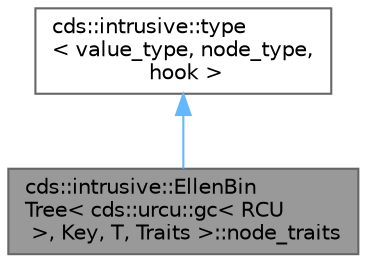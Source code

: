 digraph "cds::intrusive::EllenBinTree&lt; cds::urcu::gc&lt; RCU &gt;, Key, T, Traits &gt;::node_traits"
{
 // LATEX_PDF_SIZE
  bgcolor="transparent";
  edge [fontname=Helvetica,fontsize=10,labelfontname=Helvetica,labelfontsize=10];
  node [fontname=Helvetica,fontsize=10,shape=box,height=0.2,width=0.4];
  Node1 [id="Node000001",label="cds::intrusive::EllenBin\lTree\< cds::urcu::gc\< RCU\l \>, Key, T, Traits \>::node_traits",height=0.2,width=0.4,color="gray40", fillcolor="grey60", style="filled", fontcolor="black",tooltip=" "];
  Node2 -> Node1 [id="edge1_Node000001_Node000002",dir="back",color="steelblue1",style="solid",tooltip=" "];
  Node2 [id="Node000002",label="cds::intrusive::type\l\< value_type, node_type,\l hook \>",height=0.2,width=0.4,color="gray40", fillcolor="white", style="filled",URL="$structcds_1_1intrusive_1_1get__node__traits.html",tooltip=" "];
}

